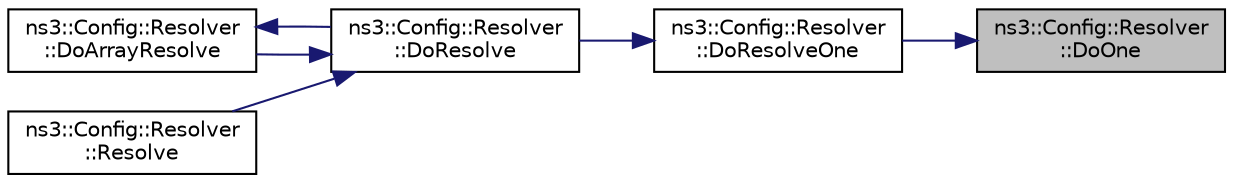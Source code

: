 digraph "ns3::Config::Resolver::DoOne"
{
 // LATEX_PDF_SIZE
  edge [fontname="Helvetica",fontsize="10",labelfontname="Helvetica",labelfontsize="10"];
  node [fontname="Helvetica",fontsize="10",shape=record];
  rankdir="RL";
  Node1 [label="ns3::Config::Resolver\l::DoOne",height=0.2,width=0.4,color="black", fillcolor="grey75", style="filled", fontcolor="black",tooltip="Handle one found object."];
  Node1 -> Node2 [dir="back",color="midnightblue",fontsize="10",style="solid",fontname="Helvetica"];
  Node2 [label="ns3::Config::Resolver\l::DoResolveOne",height=0.2,width=0.4,color="black", fillcolor="white", style="filled",URL="$classns3_1_1_config_1_1_resolver.html#a63f380793a91daa48f82b7eda87fe759",tooltip="Handle one object found on the path."];
  Node2 -> Node3 [dir="back",color="midnightblue",fontsize="10",style="solid",fontname="Helvetica"];
  Node3 [label="ns3::Config::Resolver\l::DoResolve",height=0.2,width=0.4,color="black", fillcolor="white", style="filled",URL="$classns3_1_1_config_1_1_resolver.html#a9a11800bcd8194622703c5cd154ba792",tooltip="Parse the next element in the Config path."];
  Node3 -> Node4 [dir="back",color="midnightblue",fontsize="10",style="solid",fontname="Helvetica"];
  Node4 [label="ns3::Config::Resolver\l::DoArrayResolve",height=0.2,width=0.4,color="black", fillcolor="white", style="filled",URL="$classns3_1_1_config_1_1_resolver.html#af77719f6e2e914d5e8f003d5768cb827",tooltip="Parse an index on the Config path."];
  Node4 -> Node3 [dir="back",color="midnightblue",fontsize="10",style="solid",fontname="Helvetica"];
  Node3 -> Node5 [dir="back",color="midnightblue",fontsize="10",style="solid",fontname="Helvetica"];
  Node5 [label="ns3::Config::Resolver\l::Resolve",height=0.2,width=0.4,color="black", fillcolor="white", style="filled",URL="$classns3_1_1_config_1_1_resolver.html#a502c28aff17251890b7d2e0ade73847b",tooltip="Parse the stored Config path into an object reference, beginning at the indicated root object."];
}
